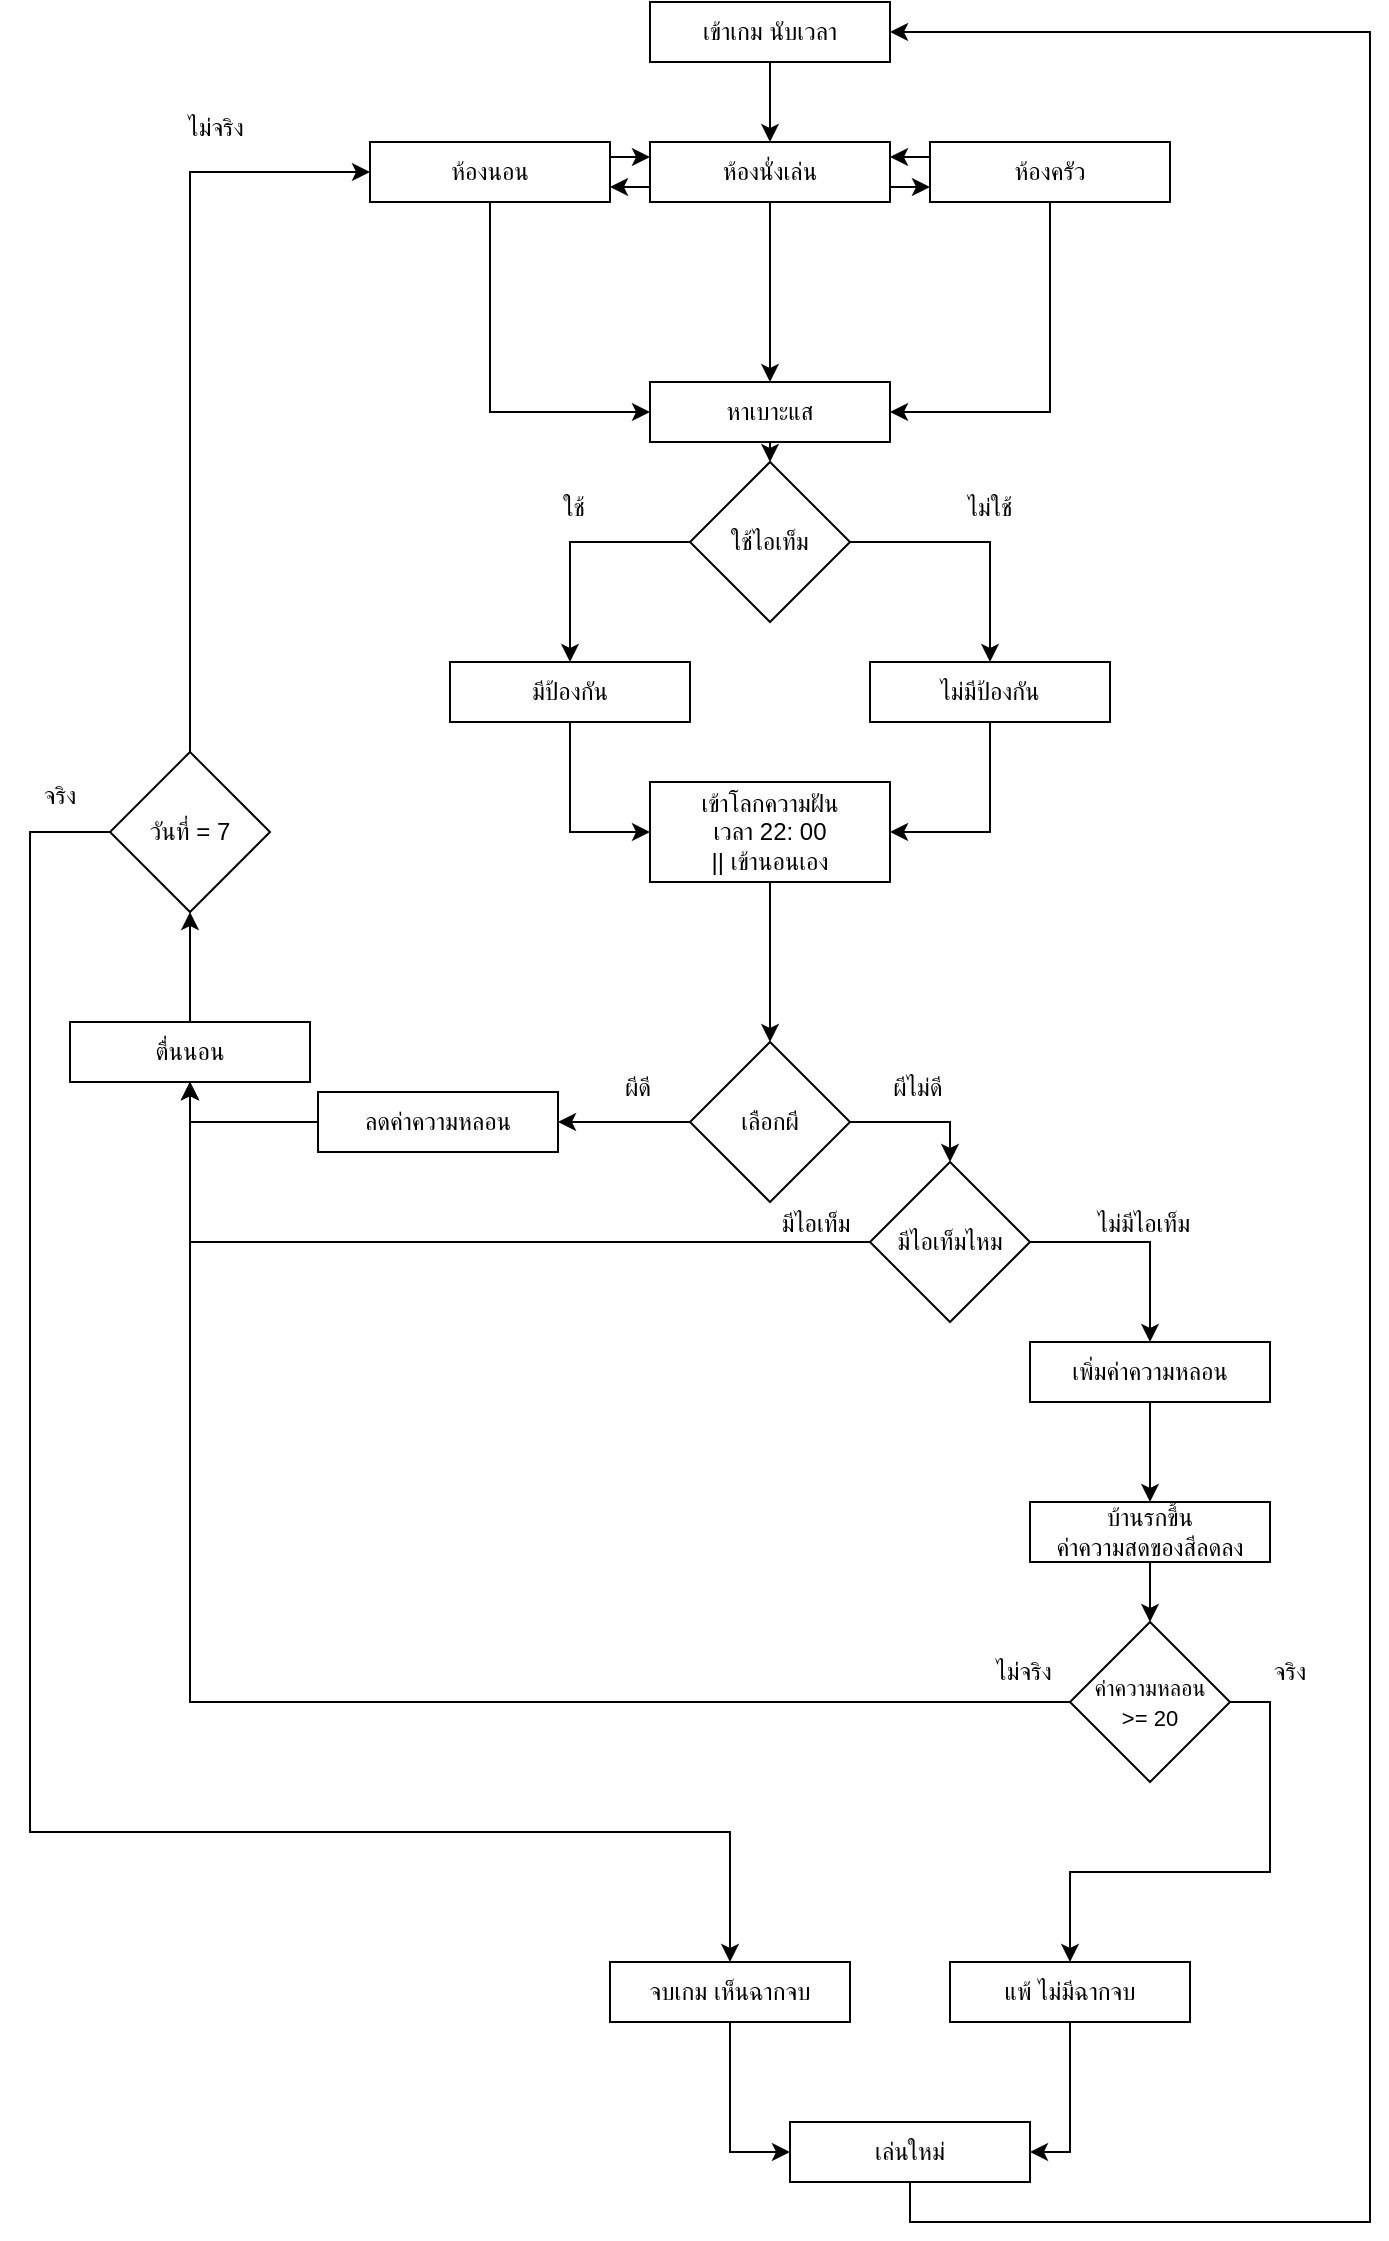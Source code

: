 <mxfile version="28.2.8">
  <diagram id="C5RBs43oDa-KdzZeNtuy" name="Page-1">
    <mxGraphModel dx="1678" dy="914" grid="0" gridSize="10" guides="1" tooltips="1" connect="1" arrows="1" fold="1" page="1" pageScale="1" pageWidth="827" pageHeight="1169" background="#ffffff" math="0" shadow="0">
      <root>
        <mxCell id="WIyWlLk6GJQsqaUBKTNV-0" />
        <mxCell id="WIyWlLk6GJQsqaUBKTNV-1" parent="WIyWlLk6GJQsqaUBKTNV-0" />
        <mxCell id="wgn1k_zZXrFXxsWtTA8u-6" style="edgeStyle=orthogonalEdgeStyle;rounded=0;orthogonalLoop=1;jettySize=auto;html=1;exitX=0.5;exitY=1;exitDx=0;exitDy=0;entryX=0.5;entryY=0;entryDx=0;entryDy=0;" edge="1" parent="WIyWlLk6GJQsqaUBKTNV-1" source="wgn1k_zZXrFXxsWtTA8u-1" target="wgn1k_zZXrFXxsWtTA8u-3">
          <mxGeometry relative="1" as="geometry" />
        </mxCell>
        <mxCell id="wgn1k_zZXrFXxsWtTA8u-1" value="เข้าเกม นับเวลา" style="rounded=0;whiteSpace=wrap;html=1;" vertex="1" parent="WIyWlLk6GJQsqaUBKTNV-1">
          <mxGeometry x="360" y="20" width="120" height="30" as="geometry" />
        </mxCell>
        <mxCell id="wgn1k_zZXrFXxsWtTA8u-9" style="edgeStyle=orthogonalEdgeStyle;rounded=0;orthogonalLoop=1;jettySize=auto;html=1;exitX=1;exitY=0.75;exitDx=0;exitDy=0;entryX=0;entryY=0.75;entryDx=0;entryDy=0;" edge="1" parent="WIyWlLk6GJQsqaUBKTNV-1" source="wgn1k_zZXrFXxsWtTA8u-3" target="wgn1k_zZXrFXxsWtTA8u-8">
          <mxGeometry relative="1" as="geometry" />
        </mxCell>
        <mxCell id="wgn1k_zZXrFXxsWtTA8u-11" style="edgeStyle=orthogonalEdgeStyle;rounded=0;orthogonalLoop=1;jettySize=auto;html=1;exitX=0;exitY=0.75;exitDx=0;exitDy=0;entryX=1;entryY=0.75;entryDx=0;entryDy=0;" edge="1" parent="WIyWlLk6GJQsqaUBKTNV-1" source="wgn1k_zZXrFXxsWtTA8u-3" target="wgn1k_zZXrFXxsWtTA8u-7">
          <mxGeometry relative="1" as="geometry" />
        </mxCell>
        <mxCell id="wgn1k_zZXrFXxsWtTA8u-15" style="edgeStyle=orthogonalEdgeStyle;rounded=0;orthogonalLoop=1;jettySize=auto;html=1;exitX=0.5;exitY=1;exitDx=0;exitDy=0;entryX=0.5;entryY=0;entryDx=0;entryDy=0;" edge="1" parent="WIyWlLk6GJQsqaUBKTNV-1" source="wgn1k_zZXrFXxsWtTA8u-3" target="wgn1k_zZXrFXxsWtTA8u-4">
          <mxGeometry relative="1" as="geometry" />
        </mxCell>
        <mxCell id="wgn1k_zZXrFXxsWtTA8u-3" value="ห้องนั่งเล่น" style="rounded=0;whiteSpace=wrap;html=1;" vertex="1" parent="WIyWlLk6GJQsqaUBKTNV-1">
          <mxGeometry x="360" y="90" width="120" height="30" as="geometry" />
        </mxCell>
        <mxCell id="wgn1k_zZXrFXxsWtTA8u-20" style="edgeStyle=orthogonalEdgeStyle;rounded=0;orthogonalLoop=1;jettySize=auto;html=1;exitX=0.5;exitY=1;exitDx=0;exitDy=0;entryX=0.5;entryY=0;entryDx=0;entryDy=0;" edge="1" parent="WIyWlLk6GJQsqaUBKTNV-1" source="wgn1k_zZXrFXxsWtTA8u-4" target="wgn1k_zZXrFXxsWtTA8u-30">
          <mxGeometry relative="1" as="geometry">
            <mxPoint x="420" y="260" as="targetPoint" />
          </mxGeometry>
        </mxCell>
        <mxCell id="wgn1k_zZXrFXxsWtTA8u-4" value="หาเบาะแส" style="rounded=0;whiteSpace=wrap;html=1;" vertex="1" parent="WIyWlLk6GJQsqaUBKTNV-1">
          <mxGeometry x="360" y="210" width="120" height="30" as="geometry" />
        </mxCell>
        <mxCell id="wgn1k_zZXrFXxsWtTA8u-12" style="edgeStyle=orthogonalEdgeStyle;rounded=0;orthogonalLoop=1;jettySize=auto;html=1;exitX=1;exitY=0.25;exitDx=0;exitDy=0;entryX=0;entryY=0.25;entryDx=0;entryDy=0;" edge="1" parent="WIyWlLk6GJQsqaUBKTNV-1" source="wgn1k_zZXrFXxsWtTA8u-7" target="wgn1k_zZXrFXxsWtTA8u-3">
          <mxGeometry relative="1" as="geometry" />
        </mxCell>
        <mxCell id="wgn1k_zZXrFXxsWtTA8u-13" style="edgeStyle=orthogonalEdgeStyle;rounded=0;orthogonalLoop=1;jettySize=auto;html=1;exitX=0.5;exitY=1;exitDx=0;exitDy=0;entryX=0;entryY=0.5;entryDx=0;entryDy=0;" edge="1" parent="WIyWlLk6GJQsqaUBKTNV-1" source="wgn1k_zZXrFXxsWtTA8u-7" target="wgn1k_zZXrFXxsWtTA8u-4">
          <mxGeometry relative="1" as="geometry" />
        </mxCell>
        <mxCell id="wgn1k_zZXrFXxsWtTA8u-7" value="ห้องนอน" style="rounded=0;whiteSpace=wrap;html=1;" vertex="1" parent="WIyWlLk6GJQsqaUBKTNV-1">
          <mxGeometry x="220" y="90" width="120" height="30" as="geometry" />
        </mxCell>
        <mxCell id="wgn1k_zZXrFXxsWtTA8u-10" style="edgeStyle=orthogonalEdgeStyle;rounded=0;orthogonalLoop=1;jettySize=auto;html=1;exitX=0;exitY=0.25;exitDx=0;exitDy=0;entryX=1;entryY=0.25;entryDx=0;entryDy=0;" edge="1" parent="WIyWlLk6GJQsqaUBKTNV-1" source="wgn1k_zZXrFXxsWtTA8u-8" target="wgn1k_zZXrFXxsWtTA8u-3">
          <mxGeometry relative="1" as="geometry" />
        </mxCell>
        <mxCell id="wgn1k_zZXrFXxsWtTA8u-14" style="edgeStyle=orthogonalEdgeStyle;rounded=0;orthogonalLoop=1;jettySize=auto;html=1;exitX=0.5;exitY=1;exitDx=0;exitDy=0;entryX=1;entryY=0.5;entryDx=0;entryDy=0;" edge="1" parent="WIyWlLk6GJQsqaUBKTNV-1" source="wgn1k_zZXrFXxsWtTA8u-8" target="wgn1k_zZXrFXxsWtTA8u-4">
          <mxGeometry relative="1" as="geometry" />
        </mxCell>
        <mxCell id="wgn1k_zZXrFXxsWtTA8u-8" value="ห้องครัว" style="rounded=0;whiteSpace=wrap;html=1;" vertex="1" parent="WIyWlLk6GJQsqaUBKTNV-1">
          <mxGeometry x="500" y="90" width="120" height="30" as="geometry" />
        </mxCell>
        <mxCell id="wgn1k_zZXrFXxsWtTA8u-49" style="edgeStyle=orthogonalEdgeStyle;rounded=0;orthogonalLoop=1;jettySize=auto;html=1;exitX=0.5;exitY=1;exitDx=0;exitDy=0;entryX=0.5;entryY=0;entryDx=0;entryDy=0;" edge="1" parent="WIyWlLk6GJQsqaUBKTNV-1" source="wgn1k_zZXrFXxsWtTA8u-19" target="wgn1k_zZXrFXxsWtTA8u-22">
          <mxGeometry relative="1" as="geometry" />
        </mxCell>
        <mxCell id="wgn1k_zZXrFXxsWtTA8u-19" value="เข้าโลกความฝัน&lt;div&gt;เวลา 22: 00&lt;br&gt;|| เข้านอนเอง&lt;/div&gt;" style="rounded=0;whiteSpace=wrap;html=1;" vertex="1" parent="WIyWlLk6GJQsqaUBKTNV-1">
          <mxGeometry x="360" y="410" width="120" height="50" as="geometry" />
        </mxCell>
        <mxCell id="wgn1k_zZXrFXxsWtTA8u-38" style="edgeStyle=orthogonalEdgeStyle;rounded=0;orthogonalLoop=1;jettySize=auto;html=1;exitX=1;exitY=0.5;exitDx=0;exitDy=0;entryX=0.5;entryY=0;entryDx=0;entryDy=0;" edge="1" parent="WIyWlLk6GJQsqaUBKTNV-1" source="wgn1k_zZXrFXxsWtTA8u-22" target="wgn1k_zZXrFXxsWtTA8u-37">
          <mxGeometry relative="1" as="geometry" />
        </mxCell>
        <mxCell id="wgn1k_zZXrFXxsWtTA8u-65" style="edgeStyle=orthogonalEdgeStyle;rounded=0;orthogonalLoop=1;jettySize=auto;html=1;exitX=0;exitY=0.5;exitDx=0;exitDy=0;entryX=1;entryY=0.5;entryDx=0;entryDy=0;" edge="1" parent="WIyWlLk6GJQsqaUBKTNV-1" source="wgn1k_zZXrFXxsWtTA8u-22" target="wgn1k_zZXrFXxsWtTA8u-63">
          <mxGeometry relative="1" as="geometry" />
        </mxCell>
        <mxCell id="wgn1k_zZXrFXxsWtTA8u-22" value="เลือกผี" style="rhombus;whiteSpace=wrap;html=1;" vertex="1" parent="WIyWlLk6GJQsqaUBKTNV-1">
          <mxGeometry x="380" y="540" width="80" height="80" as="geometry" />
        </mxCell>
        <mxCell id="wgn1k_zZXrFXxsWtTA8u-51" style="edgeStyle=orthogonalEdgeStyle;rounded=0;orthogonalLoop=1;jettySize=auto;html=1;exitX=0.5;exitY=0;exitDx=0;exitDy=0;entryX=0.5;entryY=1;entryDx=0;entryDy=0;" edge="1" parent="WIyWlLk6GJQsqaUBKTNV-1" source="wgn1k_zZXrFXxsWtTA8u-24" target="wgn1k_zZXrFXxsWtTA8u-48">
          <mxGeometry relative="1" as="geometry" />
        </mxCell>
        <mxCell id="wgn1k_zZXrFXxsWtTA8u-24" value="ตื่นนอน" style="rounded=0;whiteSpace=wrap;html=1;" vertex="1" parent="WIyWlLk6GJQsqaUBKTNV-1">
          <mxGeometry x="70" y="530" width="120" height="30" as="geometry" />
        </mxCell>
        <mxCell id="wgn1k_zZXrFXxsWtTA8u-29" style="edgeStyle=orthogonalEdgeStyle;rounded=0;orthogonalLoop=1;jettySize=auto;html=1;entryX=0.5;entryY=1;entryDx=0;entryDy=0;exitX=0;exitY=0.5;exitDx=0;exitDy=0;" edge="1" parent="WIyWlLk6GJQsqaUBKTNV-1" source="wgn1k_zZXrFXxsWtTA8u-37" target="wgn1k_zZXrFXxsWtTA8u-24">
          <mxGeometry relative="1" as="geometry">
            <mxPoint x="130" y="570" as="sourcePoint" />
          </mxGeometry>
        </mxCell>
        <mxCell id="wgn1k_zZXrFXxsWtTA8u-33" style="edgeStyle=orthogonalEdgeStyle;rounded=0;orthogonalLoop=1;jettySize=auto;html=1;exitX=0;exitY=0.5;exitDx=0;exitDy=0;entryX=0.5;entryY=0;entryDx=0;entryDy=0;" edge="1" parent="WIyWlLk6GJQsqaUBKTNV-1" source="wgn1k_zZXrFXxsWtTA8u-30" target="wgn1k_zZXrFXxsWtTA8u-31">
          <mxGeometry relative="1" as="geometry" />
        </mxCell>
        <mxCell id="wgn1k_zZXrFXxsWtTA8u-34" style="edgeStyle=orthogonalEdgeStyle;rounded=0;orthogonalLoop=1;jettySize=auto;html=1;exitX=1;exitY=0.5;exitDx=0;exitDy=0;entryX=0.5;entryY=0;entryDx=0;entryDy=0;" edge="1" parent="WIyWlLk6GJQsqaUBKTNV-1" source="wgn1k_zZXrFXxsWtTA8u-30" target="wgn1k_zZXrFXxsWtTA8u-32">
          <mxGeometry relative="1" as="geometry" />
        </mxCell>
        <mxCell id="wgn1k_zZXrFXxsWtTA8u-30" value="ใช้ไอเท็ม" style="rhombus;whiteSpace=wrap;html=1;" vertex="1" parent="WIyWlLk6GJQsqaUBKTNV-1">
          <mxGeometry x="380" y="250" width="80" height="80" as="geometry" />
        </mxCell>
        <mxCell id="wgn1k_zZXrFXxsWtTA8u-35" style="edgeStyle=orthogonalEdgeStyle;rounded=0;orthogonalLoop=1;jettySize=auto;html=1;exitX=0.5;exitY=1;exitDx=0;exitDy=0;entryX=0;entryY=0.5;entryDx=0;entryDy=0;" edge="1" parent="WIyWlLk6GJQsqaUBKTNV-1" source="wgn1k_zZXrFXxsWtTA8u-31" target="wgn1k_zZXrFXxsWtTA8u-19">
          <mxGeometry relative="1" as="geometry" />
        </mxCell>
        <mxCell id="wgn1k_zZXrFXxsWtTA8u-31" value="มีป้องกัน" style="rounded=0;whiteSpace=wrap;html=1;" vertex="1" parent="WIyWlLk6GJQsqaUBKTNV-1">
          <mxGeometry x="260" y="350" width="120" height="30" as="geometry" />
        </mxCell>
        <mxCell id="wgn1k_zZXrFXxsWtTA8u-36" style="edgeStyle=orthogonalEdgeStyle;rounded=0;orthogonalLoop=1;jettySize=auto;html=1;exitX=0.5;exitY=1;exitDx=0;exitDy=0;entryX=1;entryY=0.5;entryDx=0;entryDy=0;" edge="1" parent="WIyWlLk6GJQsqaUBKTNV-1" source="wgn1k_zZXrFXxsWtTA8u-32" target="wgn1k_zZXrFXxsWtTA8u-19">
          <mxGeometry relative="1" as="geometry" />
        </mxCell>
        <mxCell id="wgn1k_zZXrFXxsWtTA8u-32" value="ไม่มีป้องกัน" style="rounded=0;whiteSpace=wrap;html=1;" vertex="1" parent="WIyWlLk6GJQsqaUBKTNV-1">
          <mxGeometry x="470" y="350" width="120" height="30" as="geometry" />
        </mxCell>
        <mxCell id="wgn1k_zZXrFXxsWtTA8u-40" style="edgeStyle=orthogonalEdgeStyle;rounded=0;orthogonalLoop=1;jettySize=auto;html=1;exitX=1;exitY=0.5;exitDx=0;exitDy=0;entryX=0.5;entryY=0;entryDx=0;entryDy=0;" edge="1" parent="WIyWlLk6GJQsqaUBKTNV-1" source="wgn1k_zZXrFXxsWtTA8u-37" target="wgn1k_zZXrFXxsWtTA8u-39">
          <mxGeometry relative="1" as="geometry" />
        </mxCell>
        <mxCell id="wgn1k_zZXrFXxsWtTA8u-37" value="มีไอเท็มไหม" style="rhombus;whiteSpace=wrap;html=1;" vertex="1" parent="WIyWlLk6GJQsqaUBKTNV-1">
          <mxGeometry x="470" y="600" width="80" height="80" as="geometry" />
        </mxCell>
        <mxCell id="wgn1k_zZXrFXxsWtTA8u-41" style="edgeStyle=orthogonalEdgeStyle;rounded=0;orthogonalLoop=1;jettySize=auto;html=1;exitX=0.5;exitY=1;exitDx=0;exitDy=0;entryX=0.5;entryY=0;entryDx=0;entryDy=0;" edge="1" parent="WIyWlLk6GJQsqaUBKTNV-1" source="wgn1k_zZXrFXxsWtTA8u-39" target="wgn1k_zZXrFXxsWtTA8u-42">
          <mxGeometry relative="1" as="geometry">
            <mxPoint x="609.167" y="760" as="targetPoint" />
          </mxGeometry>
        </mxCell>
        <mxCell id="wgn1k_zZXrFXxsWtTA8u-39" value="เพิ่มค่าความหลอน" style="rounded=0;whiteSpace=wrap;html=1;" vertex="1" parent="WIyWlLk6GJQsqaUBKTNV-1">
          <mxGeometry x="550" y="690" width="120" height="30" as="geometry" />
        </mxCell>
        <mxCell id="wgn1k_zZXrFXxsWtTA8u-46" style="edgeStyle=orthogonalEdgeStyle;rounded=0;orthogonalLoop=1;jettySize=auto;html=1;exitX=0.5;exitY=1;exitDx=0;exitDy=0;entryX=0.5;entryY=0;entryDx=0;entryDy=0;" edge="1" parent="WIyWlLk6GJQsqaUBKTNV-1" source="wgn1k_zZXrFXxsWtTA8u-42" target="wgn1k_zZXrFXxsWtTA8u-43">
          <mxGeometry relative="1" as="geometry" />
        </mxCell>
        <mxCell id="wgn1k_zZXrFXxsWtTA8u-42" value="บ้านรกขึ้น&lt;br&gt;ค่าความสดของสีลดลง" style="rounded=0;whiteSpace=wrap;html=1;" vertex="1" parent="WIyWlLk6GJQsqaUBKTNV-1">
          <mxGeometry x="550" y="770" width="120" height="30" as="geometry" />
        </mxCell>
        <mxCell id="wgn1k_zZXrFXxsWtTA8u-45" style="edgeStyle=orthogonalEdgeStyle;rounded=0;orthogonalLoop=1;jettySize=auto;html=1;exitX=1;exitY=0.5;exitDx=0;exitDy=0;entryX=0.5;entryY=0;entryDx=0;entryDy=0;" edge="1" parent="WIyWlLk6GJQsqaUBKTNV-1" source="wgn1k_zZXrFXxsWtTA8u-43" target="wgn1k_zZXrFXxsWtTA8u-44">
          <mxGeometry relative="1" as="geometry">
            <mxPoint x="690" y="890" as="targetPoint" />
          </mxGeometry>
        </mxCell>
        <mxCell id="wgn1k_zZXrFXxsWtTA8u-47" style="edgeStyle=orthogonalEdgeStyle;rounded=0;orthogonalLoop=1;jettySize=auto;html=1;exitX=0;exitY=0.5;exitDx=0;exitDy=0;entryX=0.5;entryY=1;entryDx=0;entryDy=0;" edge="1" parent="WIyWlLk6GJQsqaUBKTNV-1" source="wgn1k_zZXrFXxsWtTA8u-43" target="wgn1k_zZXrFXxsWtTA8u-24">
          <mxGeometry relative="1" as="geometry" />
        </mxCell>
        <mxCell id="wgn1k_zZXrFXxsWtTA8u-43" value="&lt;font style=&quot;font-size: 11px;&quot;&gt;ค่าความหลอน&lt;br&gt;&amp;gt;= 20&lt;/font&gt;" style="rhombus;whiteSpace=wrap;html=1;" vertex="1" parent="WIyWlLk6GJQsqaUBKTNV-1">
          <mxGeometry x="570" y="830" width="80" height="80" as="geometry" />
        </mxCell>
        <mxCell id="wgn1k_zZXrFXxsWtTA8u-57" style="edgeStyle=orthogonalEdgeStyle;rounded=0;orthogonalLoop=1;jettySize=auto;html=1;exitX=0.5;exitY=1;exitDx=0;exitDy=0;entryX=1;entryY=0.5;entryDx=0;entryDy=0;" edge="1" parent="WIyWlLk6GJQsqaUBKTNV-1" source="wgn1k_zZXrFXxsWtTA8u-44" target="wgn1k_zZXrFXxsWtTA8u-55">
          <mxGeometry relative="1" as="geometry" />
        </mxCell>
        <mxCell id="wgn1k_zZXrFXxsWtTA8u-44" value="แพ้ ไม่มีฉากจบ" style="rounded=0;whiteSpace=wrap;html=1;" vertex="1" parent="WIyWlLk6GJQsqaUBKTNV-1">
          <mxGeometry x="510" y="1000" width="120" height="30" as="geometry" />
        </mxCell>
        <mxCell id="wgn1k_zZXrFXxsWtTA8u-52" style="edgeStyle=orthogonalEdgeStyle;rounded=0;orthogonalLoop=1;jettySize=auto;html=1;exitX=0;exitY=0.5;exitDx=0;exitDy=0;entryX=0.5;entryY=0;entryDx=0;entryDy=0;" edge="1" parent="WIyWlLk6GJQsqaUBKTNV-1" source="wgn1k_zZXrFXxsWtTA8u-48" target="wgn1k_zZXrFXxsWtTA8u-54">
          <mxGeometry relative="1" as="geometry">
            <Array as="points">
              <mxPoint x="50" y="435" />
              <mxPoint x="50" y="935" />
              <mxPoint x="400" y="935" />
            </Array>
          </mxGeometry>
        </mxCell>
        <mxCell id="wgn1k_zZXrFXxsWtTA8u-53" style="edgeStyle=orthogonalEdgeStyle;rounded=0;orthogonalLoop=1;jettySize=auto;html=1;exitX=0.5;exitY=0;exitDx=0;exitDy=0;entryX=0;entryY=0.5;entryDx=0;entryDy=0;" edge="1" parent="WIyWlLk6GJQsqaUBKTNV-1" source="wgn1k_zZXrFXxsWtTA8u-48" target="wgn1k_zZXrFXxsWtTA8u-7">
          <mxGeometry relative="1" as="geometry" />
        </mxCell>
        <mxCell id="wgn1k_zZXrFXxsWtTA8u-48" value="วันที่ = 7" style="rhombus;whiteSpace=wrap;html=1;" vertex="1" parent="WIyWlLk6GJQsqaUBKTNV-1">
          <mxGeometry x="90" y="395" width="80" height="80" as="geometry" />
        </mxCell>
        <mxCell id="wgn1k_zZXrFXxsWtTA8u-56" style="edgeStyle=orthogonalEdgeStyle;rounded=0;orthogonalLoop=1;jettySize=auto;html=1;exitX=0.5;exitY=1;exitDx=0;exitDy=0;entryX=0;entryY=0.5;entryDx=0;entryDy=0;" edge="1" parent="WIyWlLk6GJQsqaUBKTNV-1" source="wgn1k_zZXrFXxsWtTA8u-54" target="wgn1k_zZXrFXxsWtTA8u-55">
          <mxGeometry relative="1" as="geometry" />
        </mxCell>
        <mxCell id="wgn1k_zZXrFXxsWtTA8u-54" value="จบเกม เห็นฉากจบ" style="rounded=0;whiteSpace=wrap;html=1;" vertex="1" parent="WIyWlLk6GJQsqaUBKTNV-1">
          <mxGeometry x="340" y="1000" width="120" height="30" as="geometry" />
        </mxCell>
        <mxCell id="wgn1k_zZXrFXxsWtTA8u-58" style="edgeStyle=orthogonalEdgeStyle;rounded=0;orthogonalLoop=1;jettySize=auto;html=1;exitX=0.5;exitY=1;exitDx=0;exitDy=0;entryX=1;entryY=0.5;entryDx=0;entryDy=0;" edge="1" parent="WIyWlLk6GJQsqaUBKTNV-1" source="wgn1k_zZXrFXxsWtTA8u-55" target="wgn1k_zZXrFXxsWtTA8u-1">
          <mxGeometry relative="1" as="geometry">
            <Array as="points">
              <mxPoint x="490" y="1130" />
              <mxPoint x="720" y="1130" />
              <mxPoint x="720" y="35" />
            </Array>
          </mxGeometry>
        </mxCell>
        <mxCell id="wgn1k_zZXrFXxsWtTA8u-55" value="เล่นใหม่" style="rounded=0;whiteSpace=wrap;html=1;" vertex="1" parent="WIyWlLk6GJQsqaUBKTNV-1">
          <mxGeometry x="430" y="1080" width="120" height="30" as="geometry" />
        </mxCell>
        <mxCell id="wgn1k_zZXrFXxsWtTA8u-59" value="ใช้" style="text;html=1;whiteSpace=wrap;strokeColor=none;fillColor=none;align=center;verticalAlign=middle;rounded=0;" vertex="1" parent="WIyWlLk6GJQsqaUBKTNV-1">
          <mxGeometry x="292" y="258" width="60" height="30" as="geometry" />
        </mxCell>
        <mxCell id="wgn1k_zZXrFXxsWtTA8u-60" value="ไม่ใช้" style="text;html=1;whiteSpace=wrap;strokeColor=none;fillColor=none;align=center;verticalAlign=middle;rounded=0;" vertex="1" parent="WIyWlLk6GJQsqaUBKTNV-1">
          <mxGeometry x="500" y="258" width="60" height="30" as="geometry" />
        </mxCell>
        <mxCell id="wgn1k_zZXrFXxsWtTA8u-61" value="ผีไม่ดี" style="text;html=1;whiteSpace=wrap;strokeColor=none;fillColor=none;align=center;verticalAlign=middle;rounded=0;" vertex="1" parent="WIyWlLk6GJQsqaUBKTNV-1">
          <mxGeometry x="464" y="548" width="60" height="30" as="geometry" />
        </mxCell>
        <mxCell id="wgn1k_zZXrFXxsWtTA8u-62" value="ผีดี" style="text;html=1;whiteSpace=wrap;strokeColor=none;fillColor=none;align=center;verticalAlign=middle;rounded=0;" vertex="1" parent="WIyWlLk6GJQsqaUBKTNV-1">
          <mxGeometry x="324" y="548" width="60" height="30" as="geometry" />
        </mxCell>
        <mxCell id="wgn1k_zZXrFXxsWtTA8u-66" style="edgeStyle=orthogonalEdgeStyle;rounded=0;orthogonalLoop=1;jettySize=auto;html=1;exitX=0;exitY=0.5;exitDx=0;exitDy=0;entryX=0.5;entryY=1;entryDx=0;entryDy=0;" edge="1" parent="WIyWlLk6GJQsqaUBKTNV-1" source="wgn1k_zZXrFXxsWtTA8u-63" target="wgn1k_zZXrFXxsWtTA8u-24">
          <mxGeometry relative="1" as="geometry" />
        </mxCell>
        <mxCell id="wgn1k_zZXrFXxsWtTA8u-63" value="ลดค่าความหลอน" style="rounded=0;whiteSpace=wrap;html=1;" vertex="1" parent="WIyWlLk6GJQsqaUBKTNV-1">
          <mxGeometry x="194" y="565" width="120" height="30" as="geometry" />
        </mxCell>
        <mxCell id="wgn1k_zZXrFXxsWtTA8u-67" value="มีไอเท็ม" style="text;html=1;whiteSpace=wrap;strokeColor=none;fillColor=none;align=center;verticalAlign=middle;rounded=0;" vertex="1" parent="WIyWlLk6GJQsqaUBKTNV-1">
          <mxGeometry x="413" y="616" width="60" height="30" as="geometry" />
        </mxCell>
        <mxCell id="wgn1k_zZXrFXxsWtTA8u-68" value="ไม่มีไอเท็ม" style="text;html=1;whiteSpace=wrap;strokeColor=none;fillColor=none;align=center;verticalAlign=middle;rounded=0;" vertex="1" parent="WIyWlLk6GJQsqaUBKTNV-1">
          <mxGeometry x="577" y="616" width="60" height="30" as="geometry" />
        </mxCell>
        <mxCell id="wgn1k_zZXrFXxsWtTA8u-69" value="จริง" style="text;html=1;whiteSpace=wrap;strokeColor=none;fillColor=none;align=center;verticalAlign=middle;rounded=0;" vertex="1" parent="WIyWlLk6GJQsqaUBKTNV-1">
          <mxGeometry x="650" y="840" width="60" height="30" as="geometry" />
        </mxCell>
        <mxCell id="wgn1k_zZXrFXxsWtTA8u-70" value="ไม่จริง" style="text;html=1;whiteSpace=wrap;strokeColor=none;fillColor=none;align=center;verticalAlign=middle;rounded=0;" vertex="1" parent="WIyWlLk6GJQsqaUBKTNV-1">
          <mxGeometry x="517" y="840" width="60" height="30" as="geometry" />
        </mxCell>
        <mxCell id="wgn1k_zZXrFXxsWtTA8u-71" value="จริง" style="text;html=1;whiteSpace=wrap;strokeColor=none;fillColor=none;align=center;verticalAlign=middle;rounded=0;" vertex="1" parent="WIyWlLk6GJQsqaUBKTNV-1">
          <mxGeometry x="35" y="402" width="60" height="30" as="geometry" />
        </mxCell>
        <mxCell id="wgn1k_zZXrFXxsWtTA8u-72" value="ไม่จริง" style="text;html=1;whiteSpace=wrap;strokeColor=none;fillColor=none;align=center;verticalAlign=middle;rounded=0;" vertex="1" parent="WIyWlLk6GJQsqaUBKTNV-1">
          <mxGeometry x="113" y="68" width="60" height="30" as="geometry" />
        </mxCell>
      </root>
    </mxGraphModel>
  </diagram>
</mxfile>
